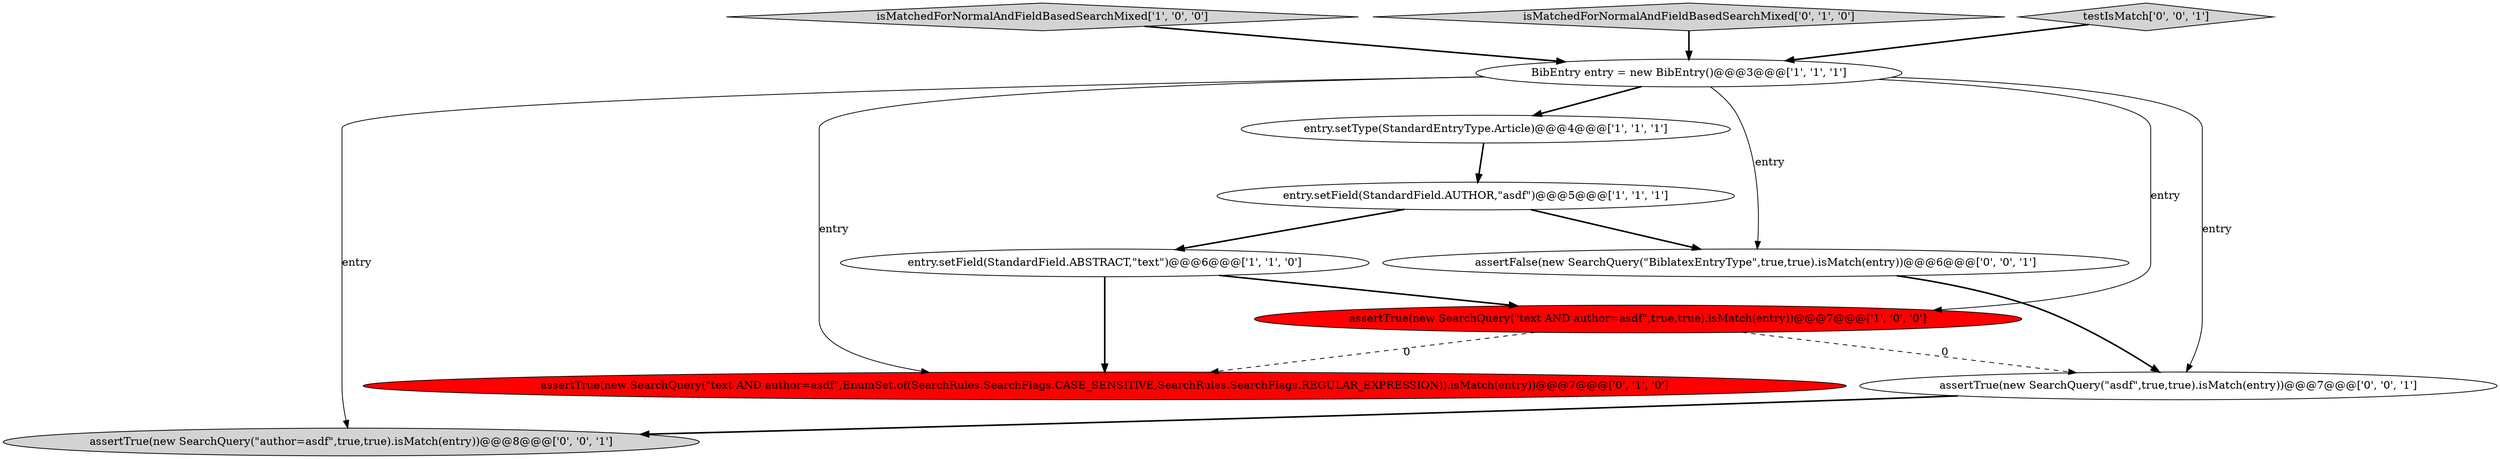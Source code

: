 digraph {
11 [style = filled, label = "assertFalse(new SearchQuery(\"BiblatexEntryType\",true,true).isMatch(entry))@@@6@@@['0', '0', '1']", fillcolor = white, shape = ellipse image = "AAA0AAABBB3BBB"];
3 [style = filled, label = "BibEntry entry = new BibEntry()@@@3@@@['1', '1', '1']", fillcolor = white, shape = ellipse image = "AAA0AAABBB1BBB"];
5 [style = filled, label = "isMatchedForNormalAndFieldBasedSearchMixed['1', '0', '0']", fillcolor = lightgray, shape = diamond image = "AAA0AAABBB1BBB"];
7 [style = filled, label = "assertTrue(new SearchQuery(\"text AND author=asdf\",EnumSet.of(SearchRules.SearchFlags.CASE_SENSITIVE,SearchRules.SearchFlags.REGULAR_EXPRESSION)).isMatch(entry))@@@7@@@['0', '1', '0']", fillcolor = red, shape = ellipse image = "AAA1AAABBB2BBB"];
10 [style = filled, label = "assertTrue(new SearchQuery(\"author=asdf\",true,true).isMatch(entry))@@@8@@@['0', '0', '1']", fillcolor = lightgray, shape = ellipse image = "AAA0AAABBB3BBB"];
6 [style = filled, label = "isMatchedForNormalAndFieldBasedSearchMixed['0', '1', '0']", fillcolor = lightgray, shape = diamond image = "AAA0AAABBB2BBB"];
1 [style = filled, label = "assertTrue(new SearchQuery(\"text AND author=asdf\",true,true).isMatch(entry))@@@7@@@['1', '0', '0']", fillcolor = red, shape = ellipse image = "AAA1AAABBB1BBB"];
8 [style = filled, label = "assertTrue(new SearchQuery(\"asdf\",true,true).isMatch(entry))@@@7@@@['0', '0', '1']", fillcolor = white, shape = ellipse image = "AAA0AAABBB3BBB"];
9 [style = filled, label = "testIsMatch['0', '0', '1']", fillcolor = lightgray, shape = diamond image = "AAA0AAABBB3BBB"];
2 [style = filled, label = "entry.setField(StandardField.AUTHOR,\"asdf\")@@@5@@@['1', '1', '1']", fillcolor = white, shape = ellipse image = "AAA0AAABBB1BBB"];
0 [style = filled, label = "entry.setType(StandardEntryType.Article)@@@4@@@['1', '1', '1']", fillcolor = white, shape = ellipse image = "AAA0AAABBB1BBB"];
4 [style = filled, label = "entry.setField(StandardField.ABSTRACT,\"text\")@@@6@@@['1', '1', '0']", fillcolor = white, shape = ellipse image = "AAA0AAABBB1BBB"];
5->3 [style = bold, label=""];
9->3 [style = bold, label=""];
6->3 [style = bold, label=""];
11->8 [style = bold, label=""];
8->10 [style = bold, label=""];
1->8 [style = dashed, label="0"];
4->1 [style = bold, label=""];
3->7 [style = solid, label="entry"];
3->11 [style = solid, label="entry"];
1->7 [style = dashed, label="0"];
3->10 [style = solid, label="entry"];
2->4 [style = bold, label=""];
3->1 [style = solid, label="entry"];
2->11 [style = bold, label=""];
4->7 [style = bold, label=""];
3->0 [style = bold, label=""];
0->2 [style = bold, label=""];
3->8 [style = solid, label="entry"];
}
